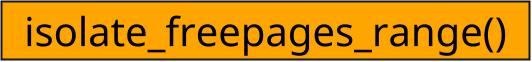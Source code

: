 @startuml
scale 1/5

skinparam Component {
    Style rectangle
    FontSize 200
    BorderThickness 10
    BackgroundColor Orange
}

[  isolate_freepages_range()  ]
@enduml
